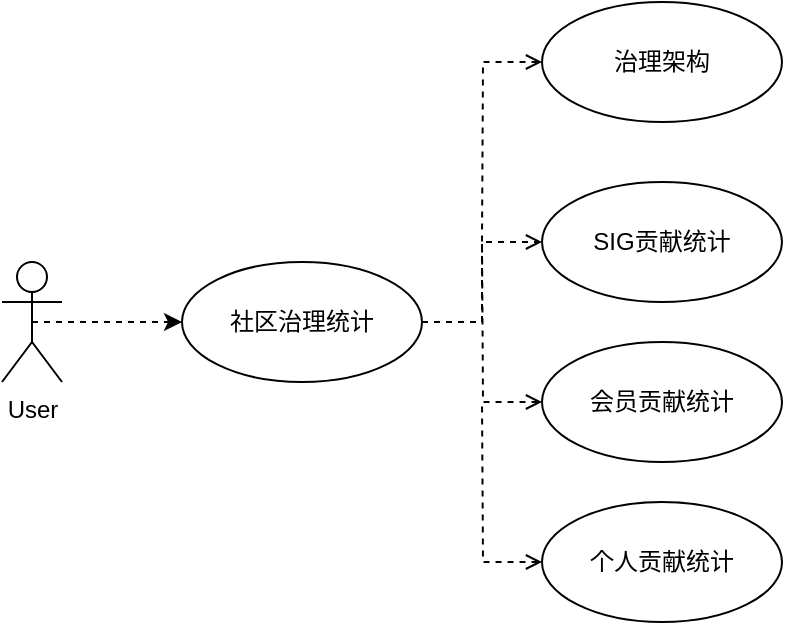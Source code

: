 <mxfile version="20.5.1" type="github">
  <diagram id="L9bw6_B2dqBHTGccsVhS" name="第 1 页">
    <mxGraphModel dx="1422" dy="748" grid="1" gridSize="10" guides="1" tooltips="1" connect="1" arrows="1" fold="1" page="1" pageScale="1" pageWidth="827" pageHeight="1169" math="0" shadow="0">
      <root>
        <mxCell id="0" />
        <mxCell id="1" parent="0" />
        <mxCell id="lkyu5UKQO3-NXyezEPp3-1" style="edgeStyle=orthogonalEdgeStyle;rounded=0;orthogonalLoop=1;jettySize=auto;html=1;exitX=0.5;exitY=0.5;exitDx=0;exitDy=0;exitPerimeter=0;entryX=0;entryY=0.5;entryDx=0;entryDy=0;dashed=1;" parent="1" source="lkyu5UKQO3-NXyezEPp3-2" target="lkyu5UKQO3-NXyezEPp3-4" edge="1">
          <mxGeometry relative="1" as="geometry" />
        </mxCell>
        <mxCell id="lkyu5UKQO3-NXyezEPp3-2" value="User" style="shape=umlActor;verticalLabelPosition=bottom;verticalAlign=top;html=1;outlineConnect=0;" parent="1" vertex="1">
          <mxGeometry x="180" y="310" width="30" height="60" as="geometry" />
        </mxCell>
        <mxCell id="lkyu5UKQO3-NXyezEPp3-3" style="edgeStyle=orthogonalEdgeStyle;rounded=0;orthogonalLoop=1;jettySize=auto;html=1;exitX=1;exitY=0.5;exitDx=0;exitDy=0;entryX=0;entryY=0.5;entryDx=0;entryDy=0;dashed=1;startArrow=none;startFill=0;endArrow=open;endFill=0;" parent="1" source="lkyu5UKQO3-NXyezEPp3-4" target="lkyu5UKQO3-NXyezEPp3-7" edge="1">
          <mxGeometry relative="1" as="geometry" />
        </mxCell>
        <mxCell id="lkyu5UKQO3-NXyezEPp3-4" value="社区治理统计" style="ellipse;whiteSpace=wrap;html=1;" parent="1" vertex="1">
          <mxGeometry x="270" y="310" width="120" height="60" as="geometry" />
        </mxCell>
        <mxCell id="lkyu5UKQO3-NXyezEPp3-5" style="edgeStyle=orthogonalEdgeStyle;rounded=0;orthogonalLoop=1;jettySize=auto;html=1;exitX=0;exitY=0.5;exitDx=0;exitDy=0;dashed=1;startArrow=open;startFill=0;endArrow=none;endFill=0;" parent="1" source="lkyu5UKQO3-NXyezEPp3-6" edge="1">
          <mxGeometry relative="1" as="geometry">
            <mxPoint x="420" y="300" as="targetPoint" />
          </mxGeometry>
        </mxCell>
        <mxCell id="lkyu5UKQO3-NXyezEPp3-6" value="治理架构" style="ellipse;whiteSpace=wrap;html=1;" parent="1" vertex="1">
          <mxGeometry x="450" y="180" width="120" height="60" as="geometry" />
        </mxCell>
        <mxCell id="lkyu5UKQO3-NXyezEPp3-7" value="SIG贡献统计" style="ellipse;whiteSpace=wrap;html=1;" parent="1" vertex="1">
          <mxGeometry x="450" y="270" width="120" height="60" as="geometry" />
        </mxCell>
        <mxCell id="lkyu5UKQO3-NXyezEPp3-8" style="edgeStyle=orthogonalEdgeStyle;rounded=0;orthogonalLoop=1;jettySize=auto;html=1;exitX=0;exitY=0.5;exitDx=0;exitDy=0;dashed=1;startArrow=open;startFill=0;endArrow=none;endFill=0;" parent="1" source="lkyu5UKQO3-NXyezEPp3-9" edge="1">
          <mxGeometry relative="1" as="geometry">
            <mxPoint x="420" y="300" as="targetPoint" />
          </mxGeometry>
        </mxCell>
        <mxCell id="lkyu5UKQO3-NXyezEPp3-9" value="会员贡献统计" style="ellipse;whiteSpace=wrap;html=1;" parent="1" vertex="1">
          <mxGeometry x="450" y="350" width="120" height="60" as="geometry" />
        </mxCell>
        <mxCell id="5Y4zDGj4-PiGs4G1tpf0-1" style="edgeStyle=orthogonalEdgeStyle;rounded=0;orthogonalLoop=1;jettySize=auto;html=1;exitX=0;exitY=0.5;exitDx=0;exitDy=0;startArrow=open;startFill=0;endArrow=none;endFill=0;dashed=1;" edge="1" parent="1" source="lkyu5UKQO3-NXyezEPp3-10">
          <mxGeometry relative="1" as="geometry">
            <mxPoint x="420" y="380" as="targetPoint" />
          </mxGeometry>
        </mxCell>
        <mxCell id="lkyu5UKQO3-NXyezEPp3-10" value="个人贡献统计" style="ellipse;whiteSpace=wrap;html=1;" parent="1" vertex="1">
          <mxGeometry x="450" y="430" width="120" height="60" as="geometry" />
        </mxCell>
      </root>
    </mxGraphModel>
  </diagram>
</mxfile>
